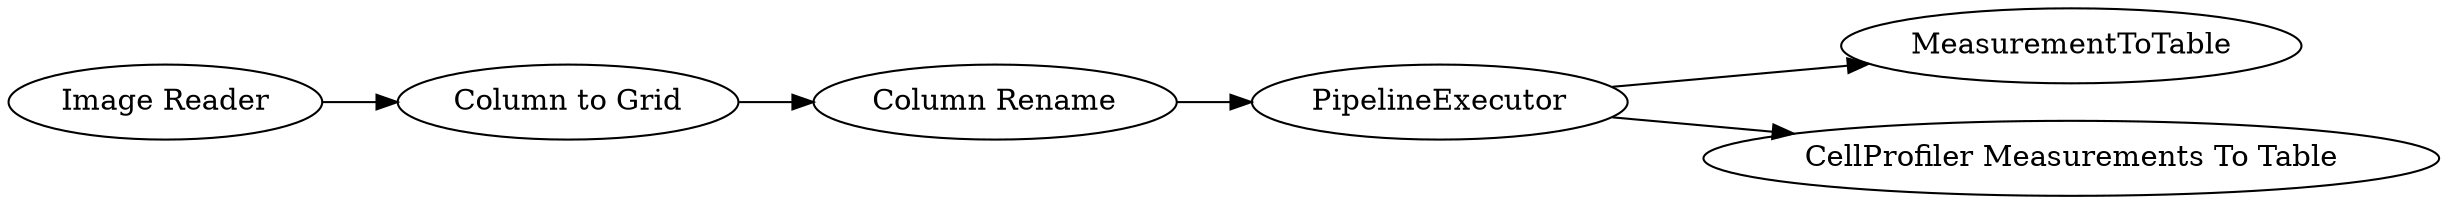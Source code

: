 digraph {
	4 [label=PipelineExecutor]
	5 [label=MeasurementToTable]
	6 [label="CellProfiler Measurements To Table"]
	2 [label="Column to Grid"]
	3 [label="Column Rename"]
	8 [label="Image Reader"]
	2 -> 3
	4 -> 5
	4 -> 6
	3 -> 4
	8 -> 2
	rankdir=LR
}
